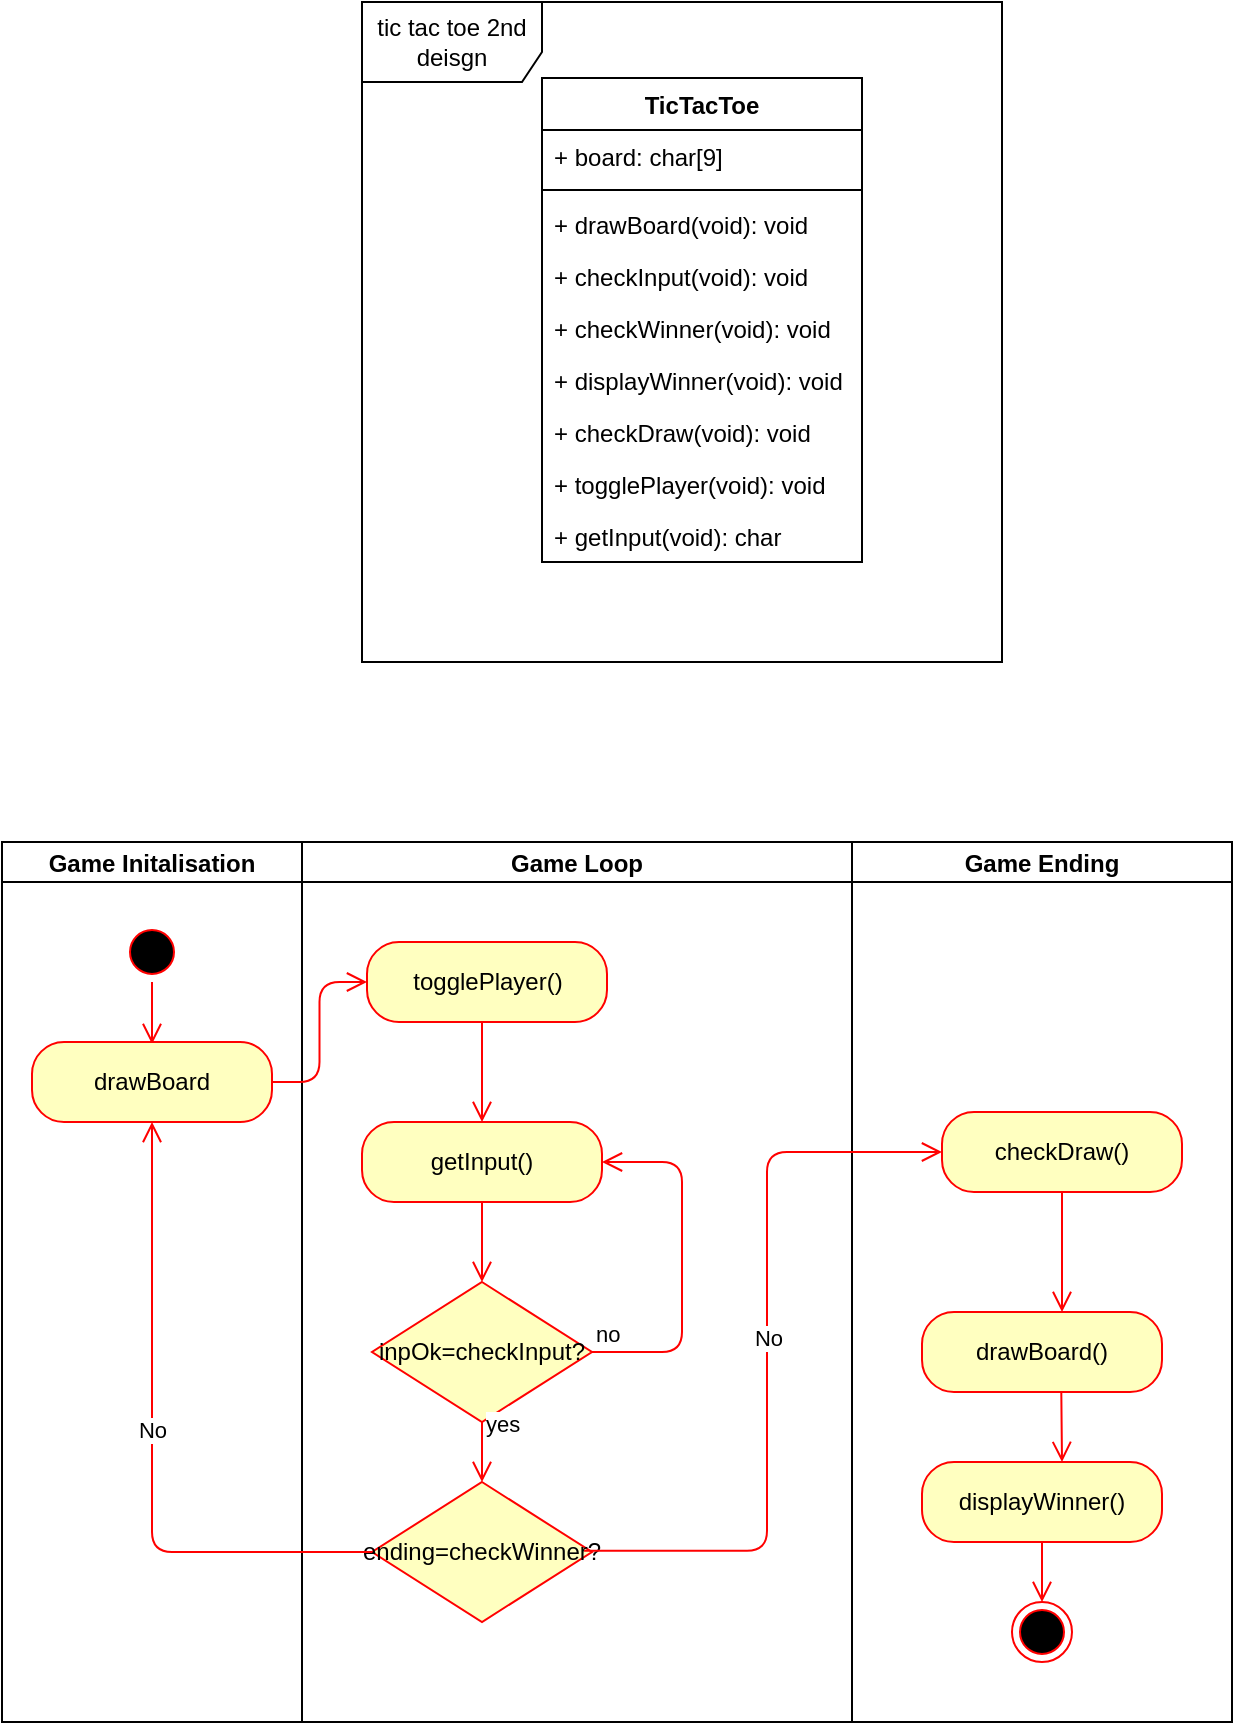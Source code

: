 <mxfile version="14.4.6" type="device"><diagram id="Ls4I8BHgfj8VMyySzDSH" name="Page-1"><mxGraphModel dx="1416" dy="1804" grid="1" gridSize="10" guides="1" tooltips="1" connect="1" arrows="1" fold="1" page="1" pageScale="1" pageWidth="850" pageHeight="1100" math="0" shadow="0"><root><mxCell id="0"/><mxCell id="1" parent="0"/><mxCell id="hcyJSEdOjgAa02XREAtt-76" value="tic tac toe 2nd deisgn" style="shape=umlFrame;whiteSpace=wrap;html=1;width=90;height=40;" parent="1" vertex="1"><mxGeometry x="1020" y="-200" width="320" height="330" as="geometry"/></mxCell><mxCell id="hcyJSEdOjgAa02XREAtt-64" value="TicTacToe" style="swimlane;fontStyle=1;align=center;verticalAlign=top;childLayout=stackLayout;horizontal=1;startSize=26;horizontalStack=0;resizeParent=1;resizeParentMax=0;resizeLast=0;collapsible=1;marginBottom=0;" parent="1" vertex="1"><mxGeometry x="1110" y="-162" width="160" height="242" as="geometry"/></mxCell><mxCell id="hcyJSEdOjgAa02XREAtt-66" value="+ board: char[9]" style="text;strokeColor=none;fillColor=none;align=left;verticalAlign=top;spacingLeft=4;spacingRight=4;overflow=hidden;rotatable=0;points=[[0,0.5],[1,0.5]];portConstraint=eastwest;" parent="hcyJSEdOjgAa02XREAtt-64" vertex="1"><mxGeometry y="26" width="160" height="26" as="geometry"/></mxCell><mxCell id="hcyJSEdOjgAa02XREAtt-67" value="" style="line;strokeWidth=1;fillColor=none;align=left;verticalAlign=middle;spacingTop=-1;spacingLeft=3;spacingRight=3;rotatable=0;labelPosition=right;points=[];portConstraint=eastwest;" parent="hcyJSEdOjgAa02XREAtt-64" vertex="1"><mxGeometry y="52" width="160" height="8" as="geometry"/></mxCell><mxCell id="hcyJSEdOjgAa02XREAtt-68" value="+ drawBoard(void): void" style="text;strokeColor=none;fillColor=none;align=left;verticalAlign=top;spacingLeft=4;spacingRight=4;overflow=hidden;rotatable=0;points=[[0,0.5],[1,0.5]];portConstraint=eastwest;" parent="hcyJSEdOjgAa02XREAtt-64" vertex="1"><mxGeometry y="60" width="160" height="26" as="geometry"/></mxCell><mxCell id="hcyJSEdOjgAa02XREAtt-69" value="+ checkInput(void): void" style="text;strokeColor=none;fillColor=none;align=left;verticalAlign=top;spacingLeft=4;spacingRight=4;overflow=hidden;rotatable=0;points=[[0,0.5],[1,0.5]];portConstraint=eastwest;" parent="hcyJSEdOjgAa02XREAtt-64" vertex="1"><mxGeometry y="86" width="160" height="26" as="geometry"/></mxCell><mxCell id="hcyJSEdOjgAa02XREAtt-70" value="+ checkWinner(void): void" style="text;strokeColor=none;fillColor=none;align=left;verticalAlign=top;spacingLeft=4;spacingRight=4;overflow=hidden;rotatable=0;points=[[0,0.5],[1,0.5]];portConstraint=eastwest;" parent="hcyJSEdOjgAa02XREAtt-64" vertex="1"><mxGeometry y="112" width="160" height="26" as="geometry"/></mxCell><mxCell id="hcyJSEdOjgAa02XREAtt-71" value="+ displayWinner(void): void" style="text;strokeColor=none;fillColor=none;align=left;verticalAlign=top;spacingLeft=4;spacingRight=4;overflow=hidden;rotatable=0;points=[[0,0.5],[1,0.5]];portConstraint=eastwest;" parent="hcyJSEdOjgAa02XREAtt-64" vertex="1"><mxGeometry y="138" width="160" height="26" as="geometry"/></mxCell><mxCell id="hcyJSEdOjgAa02XREAtt-72" value="+ checkDraw(void): void" style="text;strokeColor=none;fillColor=none;align=left;verticalAlign=top;spacingLeft=4;spacingRight=4;overflow=hidden;rotatable=0;points=[[0,0.5],[1,0.5]];portConstraint=eastwest;" parent="hcyJSEdOjgAa02XREAtt-64" vertex="1"><mxGeometry y="164" width="160" height="26" as="geometry"/></mxCell><mxCell id="hcyJSEdOjgAa02XREAtt-73" value="+ togglePlayer(void): void" style="text;strokeColor=none;fillColor=none;align=left;verticalAlign=top;spacingLeft=4;spacingRight=4;overflow=hidden;rotatable=0;points=[[0,0.5],[1,0.5]];portConstraint=eastwest;" parent="hcyJSEdOjgAa02XREAtt-64" vertex="1"><mxGeometry y="190" width="160" height="26" as="geometry"/></mxCell><mxCell id="hcyJSEdOjgAa02XREAtt-74" value="+ getInput(void): char" style="text;strokeColor=none;fillColor=none;align=left;verticalAlign=top;spacingLeft=4;spacingRight=4;overflow=hidden;rotatable=0;points=[[0,0.5],[1,0.5]];portConstraint=eastwest;" parent="hcyJSEdOjgAa02XREAtt-64" vertex="1"><mxGeometry y="216" width="160" height="26" as="geometry"/></mxCell><mxCell id="hcyJSEdOjgAa02XREAtt-81" value="Game Initalisation" style="swimlane;startSize=20;fontColor=#000000;" parent="1" vertex="1"><mxGeometry x="840" y="220" width="150" height="440" as="geometry"/></mxCell><mxCell id="hcyJSEdOjgAa02XREAtt-87" value="" style="ellipse;html=1;shape=startState;fillColor=#000000;strokeColor=#ff0000;fontColor=#000000;" parent="hcyJSEdOjgAa02XREAtt-81" vertex="1"><mxGeometry x="60" y="40" width="30" height="30" as="geometry"/></mxCell><mxCell id="hcyJSEdOjgAa02XREAtt-88" value="" style="edgeStyle=orthogonalEdgeStyle;html=1;verticalAlign=bottom;endArrow=open;endSize=8;strokeColor=#ff0000;fontColor=#000000;" parent="hcyJSEdOjgAa02XREAtt-81" source="hcyJSEdOjgAa02XREAtt-87" edge="1"><mxGeometry relative="1" as="geometry"><mxPoint x="75" y="101" as="targetPoint"/></mxGeometry></mxCell><mxCell id="hcyJSEdOjgAa02XREAtt-89" value="drawBoard" style="rounded=1;whiteSpace=wrap;html=1;arcSize=40;fontColor=#000000;fillColor=#ffffc0;strokeColor=#ff0000;" parent="hcyJSEdOjgAa02XREAtt-81" vertex="1"><mxGeometry x="15" y="100" width="120" height="40" as="geometry"/></mxCell><mxCell id="hcyJSEdOjgAa02XREAtt-82" value="Game Loop" style="swimlane;startSize=20;fontColor=#000000;" parent="1" vertex="1"><mxGeometry x="990" y="220" width="275" height="440" as="geometry"/></mxCell><mxCell id="hcyJSEdOjgAa02XREAtt-91" value="togglePlayer()" style="rounded=1;whiteSpace=wrap;html=1;arcSize=40;fontColor=#000000;fillColor=#ffffc0;strokeColor=#ff0000;" parent="hcyJSEdOjgAa02XREAtt-82" vertex="1"><mxGeometry x="32.5" y="50" width="120" height="40" as="geometry"/></mxCell><mxCell id="hcyJSEdOjgAa02XREAtt-93" value="getInput()" style="rounded=1;whiteSpace=wrap;html=1;arcSize=40;fontColor=#000000;fillColor=#ffffc0;strokeColor=#ff0000;" parent="hcyJSEdOjgAa02XREAtt-82" vertex="1"><mxGeometry x="30" y="140" width="120" height="40" as="geometry"/></mxCell><mxCell id="hcyJSEdOjgAa02XREAtt-94" value="" style="edgeStyle=orthogonalEdgeStyle;html=1;verticalAlign=bottom;endArrow=open;endSize=8;strokeColor=#ff0000;fontColor=#000000;" parent="hcyJSEdOjgAa02XREAtt-82" source="hcyJSEdOjgAa02XREAtt-93" target="hcyJSEdOjgAa02XREAtt-97" edge="1"><mxGeometry relative="1" as="geometry"><mxPoint x="90" y="240" as="targetPoint"/></mxGeometry></mxCell><mxCell id="hcyJSEdOjgAa02XREAtt-97" value="inpOk=checkInput?" style="rhombus;whiteSpace=wrap;html=1;fillColor=#ffffc0;strokeColor=#ff0000;fontColor=#000000;" parent="hcyJSEdOjgAa02XREAtt-82" vertex="1"><mxGeometry x="35" y="220" width="110" height="70" as="geometry"/></mxCell><mxCell id="hcyJSEdOjgAa02XREAtt-98" value="no" style="edgeStyle=orthogonalEdgeStyle;html=1;align=left;verticalAlign=bottom;endArrow=open;endSize=8;strokeColor=#ff0000;fontColor=#000000;entryX=1;entryY=0.5;entryDx=0;entryDy=0;" parent="hcyJSEdOjgAa02XREAtt-82" source="hcyJSEdOjgAa02XREAtt-97" target="hcyJSEdOjgAa02XREAtt-93" edge="1"><mxGeometry x="-1" relative="1" as="geometry"><mxPoint x="160" y="160" as="targetPoint"/><Array as="points"><mxPoint x="190" y="255"/><mxPoint x="190" y="160"/></Array></mxGeometry></mxCell><mxCell id="hcyJSEdOjgAa02XREAtt-101" value="" style="edgeStyle=orthogonalEdgeStyle;html=1;verticalAlign=bottom;endArrow=open;endSize=8;strokeColor=#ff0000;fontColor=#000000;entryX=0.5;entryY=0;entryDx=0;entryDy=0;" parent="hcyJSEdOjgAa02XREAtt-82" source="hcyJSEdOjgAa02XREAtt-91" target="hcyJSEdOjgAa02XREAtt-93" edge="1"><mxGeometry relative="1" as="geometry"><mxPoint x="85" y="250" as="targetPoint"/><mxPoint x="100" y="190" as="sourcePoint"/><Array as="points"><mxPoint x="90" y="110"/><mxPoint x="90" y="110"/></Array></mxGeometry></mxCell><mxCell id="hcyJSEdOjgAa02XREAtt-104" value="ending=checkWinner?" style="rhombus;whiteSpace=wrap;html=1;fillColor=#ffffc0;strokeColor=#ff0000;fontColor=#000000;" parent="hcyJSEdOjgAa02XREAtt-82" vertex="1"><mxGeometry x="35" y="320" width="110" height="70" as="geometry"/></mxCell><mxCell id="hcyJSEdOjgAa02XREAtt-108" value="yes" style="edgeStyle=orthogonalEdgeStyle;html=1;align=left;verticalAlign=bottom;endArrow=open;endSize=8;strokeColor=#ff0000;fontColor=#000000;entryX=0.5;entryY=0;entryDx=0;entryDy=0;exitX=0.5;exitY=1;exitDx=0;exitDy=0;" parent="hcyJSEdOjgAa02XREAtt-82" source="hcyJSEdOjgAa02XREAtt-97" target="hcyJSEdOjgAa02XREAtt-104" edge="1"><mxGeometry x="-0.333" relative="1" as="geometry"><mxPoint x="160.0" y="170" as="targetPoint"/><mxPoint x="154.946" y="265.034" as="sourcePoint"/><Array as="points"><mxPoint x="90" y="300"/><mxPoint x="90" y="300"/></Array><mxPoint as="offset"/></mxGeometry></mxCell><mxCell id="hcyJSEdOjgAa02XREAtt-83" value="Game Ending" style="swimlane;startSize=20;fontColor=#000000;" parent="1" vertex="1"><mxGeometry x="1265" y="220" width="190" height="440" as="geometry"/></mxCell><mxCell id="hcyJSEdOjgAa02XREAtt-110" value="drawBoard()" style="rounded=1;whiteSpace=wrap;html=1;arcSize=40;fontColor=#000000;fillColor=#ffffc0;strokeColor=#ff0000;" parent="hcyJSEdOjgAa02XREAtt-83" vertex="1"><mxGeometry x="35" y="235" width="120" height="40" as="geometry"/></mxCell><mxCell id="hcyJSEdOjgAa02XREAtt-111" value="checkDraw()" style="rounded=1;whiteSpace=wrap;html=1;arcSize=40;fontColor=#000000;fillColor=#ffffc0;strokeColor=#ff0000;" parent="hcyJSEdOjgAa02XREAtt-83" vertex="1"><mxGeometry x="45" y="135" width="120" height="40" as="geometry"/></mxCell><mxCell id="hcyJSEdOjgAa02XREAtt-112" value="" style="edgeStyle=orthogonalEdgeStyle;html=1;verticalAlign=bottom;endArrow=open;endSize=8;strokeColor=#ff0000;fontColor=#000000;" parent="hcyJSEdOjgAa02XREAtt-83" source="hcyJSEdOjgAa02XREAtt-111" edge="1"><mxGeometry relative="1" as="geometry"><mxPoint x="105" y="235" as="targetPoint"/></mxGeometry></mxCell><mxCell id="hcyJSEdOjgAa02XREAtt-114" value="displayWinner()" style="rounded=1;whiteSpace=wrap;html=1;arcSize=40;fontColor=#000000;fillColor=#ffffc0;strokeColor=#ff0000;" parent="hcyJSEdOjgAa02XREAtt-83" vertex="1"><mxGeometry x="35" y="310" width="120" height="40" as="geometry"/></mxCell><mxCell id="hcyJSEdOjgAa02XREAtt-118" value="" style="edgeStyle=orthogonalEdgeStyle;html=1;verticalAlign=bottom;endArrow=open;endSize=8;strokeColor=#ff0000;fontColor=#000000;" parent="hcyJSEdOjgAa02XREAtt-83" edge="1"><mxGeometry relative="1" as="geometry"><mxPoint x="105" y="310" as="targetPoint"/><mxPoint x="104.66" y="275" as="sourcePoint"/><Array as="points"><mxPoint x="105" y="280"/><mxPoint x="105" y="280"/></Array></mxGeometry></mxCell><mxCell id="kEDAimgu_k1-patObsHB-1" value="" style="ellipse;html=1;shape=endState;fillColor=#000000;strokeColor=#ff0000;" vertex="1" parent="hcyJSEdOjgAa02XREAtt-83"><mxGeometry x="80" y="380" width="30" height="30" as="geometry"/></mxCell><mxCell id="kEDAimgu_k1-patObsHB-2" value="" style="edgeStyle=orthogonalEdgeStyle;html=1;verticalAlign=bottom;endArrow=open;endSize=8;strokeColor=#ff0000;fontColor=#000000;exitX=0.5;exitY=1;exitDx=0;exitDy=0;entryX=0.5;entryY=0;entryDx=0;entryDy=0;" edge="1" parent="hcyJSEdOjgAa02XREAtt-83" source="hcyJSEdOjgAa02XREAtt-114" target="kEDAimgu_k1-patObsHB-1"><mxGeometry relative="1" as="geometry"><mxPoint x="115" y="320" as="targetPoint"/><mxPoint x="114.66" y="285" as="sourcePoint"/><Array as="points"><mxPoint x="95" y="360"/><mxPoint x="95" y="360"/></Array></mxGeometry></mxCell><mxCell id="hcyJSEdOjgAa02XREAtt-90" value="" style="edgeStyle=orthogonalEdgeStyle;html=1;verticalAlign=bottom;endArrow=open;endSize=8;strokeColor=#ff0000;fontColor=#000000;entryX=0;entryY=0.5;entryDx=0;entryDy=0;" parent="1" source="hcyJSEdOjgAa02XREAtt-89" target="hcyJSEdOjgAa02XREAtt-91" edge="1"><mxGeometry relative="1" as="geometry"><mxPoint x="1100" y="290" as="targetPoint"/></mxGeometry></mxCell><mxCell id="hcyJSEdOjgAa02XREAtt-115" value="No" style="edgeStyle=orthogonalEdgeStyle;html=1;verticalAlign=bottom;endArrow=open;endSize=8;strokeColor=#ff0000;fontColor=#000000;entryX=0.5;entryY=1;entryDx=0;entryDy=0;exitX=0;exitY=0.5;exitDx=0;exitDy=0;" parent="1" source="hcyJSEdOjgAa02XREAtt-104" target="hcyJSEdOjgAa02XREAtt-89" edge="1"><mxGeometry relative="1" as="geometry"><mxPoint x="1032.5" y="300" as="targetPoint"/><mxPoint x="985.0" y="350" as="sourcePoint"/></mxGeometry></mxCell><mxCell id="hcyJSEdOjgAa02XREAtt-116" value="No" style="edgeStyle=orthogonalEdgeStyle;html=1;verticalAlign=bottom;endArrow=open;endSize=8;strokeColor=#ff0000;fontColor=#000000;exitX=0.964;exitY=0.491;exitDx=0;exitDy=0;exitPerimeter=0;entryX=0;entryY=0.5;entryDx=0;entryDy=0;" parent="1" source="hcyJSEdOjgAa02XREAtt-104" target="hcyJSEdOjgAa02XREAtt-111" edge="1"><mxGeometry relative="1" as="geometry"><mxPoint x="1300" y="370" as="targetPoint"/><mxPoint x="1035.0" y="585" as="sourcePoint"/></mxGeometry></mxCell></root></mxGraphModel></diagram></mxfile>